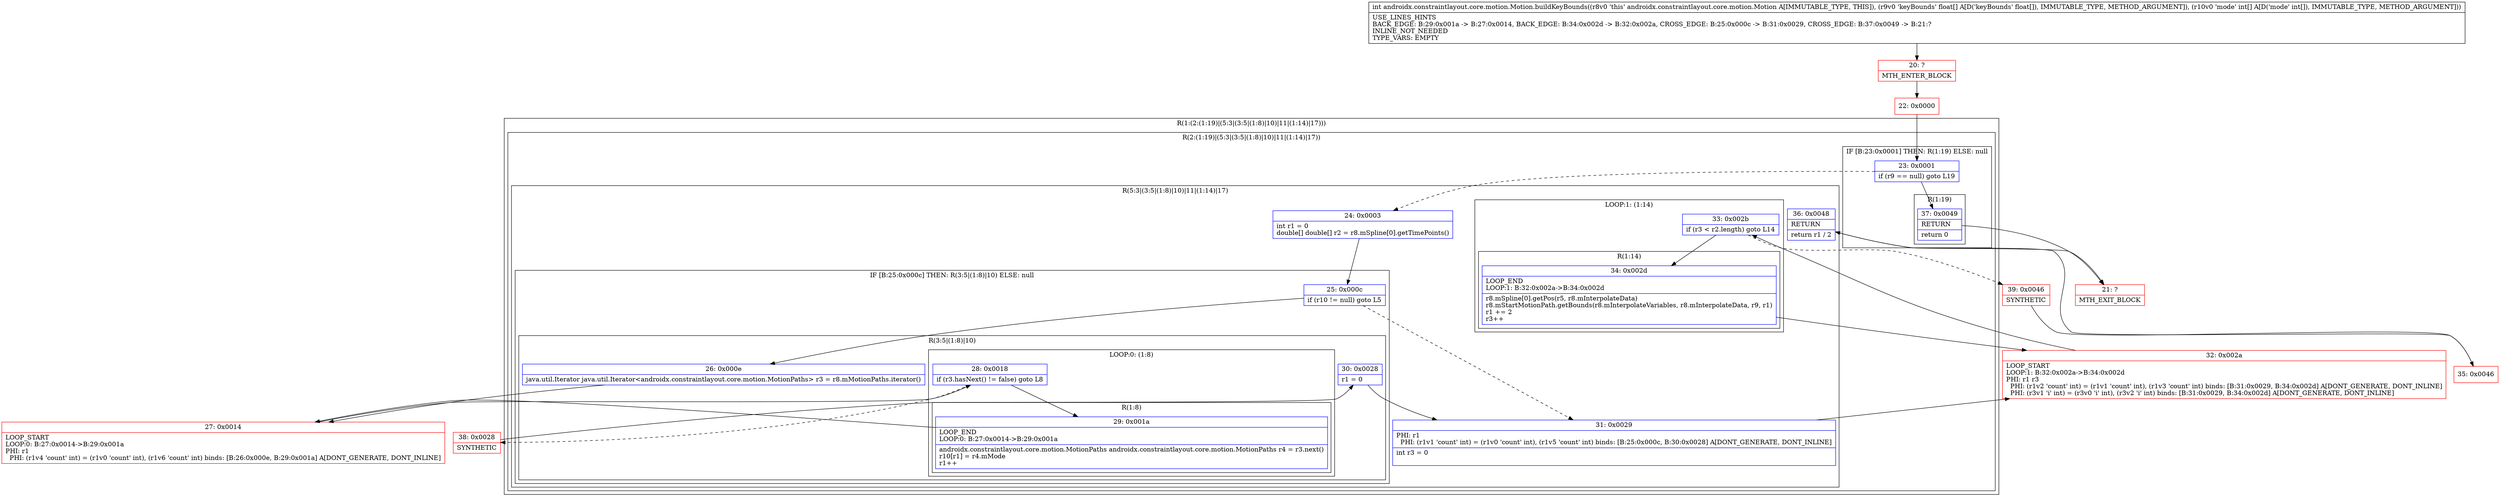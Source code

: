 digraph "CFG forandroidx.constraintlayout.core.motion.Motion.buildKeyBounds([F[I)I" {
subgraph cluster_Region_2009612201 {
label = "R(1:(2:(1:19)|(5:3|(3:5|(1:8)|10)|11|(1:14)|17)))";
node [shape=record,color=blue];
subgraph cluster_Region_1444605202 {
label = "R(2:(1:19)|(5:3|(3:5|(1:8)|10)|11|(1:14)|17))";
node [shape=record,color=blue];
subgraph cluster_IfRegion_1824192431 {
label = "IF [B:23:0x0001] THEN: R(1:19) ELSE: null";
node [shape=record,color=blue];
Node_23 [shape=record,label="{23\:\ 0x0001|if (r9 == null) goto L19\l}"];
subgraph cluster_Region_1794873054 {
label = "R(1:19)";
node [shape=record,color=blue];
Node_37 [shape=record,label="{37\:\ 0x0049|RETURN\l|return 0\l}"];
}
}
subgraph cluster_Region_1800024245 {
label = "R(5:3|(3:5|(1:8)|10)|11|(1:14)|17)";
node [shape=record,color=blue];
Node_24 [shape=record,label="{24\:\ 0x0003|int r1 = 0\ldouble[] double[] r2 = r8.mSpline[0].getTimePoints()\l}"];
subgraph cluster_IfRegion_1559808351 {
label = "IF [B:25:0x000c] THEN: R(3:5|(1:8)|10) ELSE: null";
node [shape=record,color=blue];
Node_25 [shape=record,label="{25\:\ 0x000c|if (r10 != null) goto L5\l}"];
subgraph cluster_Region_1450574675 {
label = "R(3:5|(1:8)|10)";
node [shape=record,color=blue];
Node_26 [shape=record,label="{26\:\ 0x000e|java.util.Iterator java.util.Iterator\<androidx.constraintlayout.core.motion.MotionPaths\> r3 = r8.mMotionPaths.iterator()\l}"];
subgraph cluster_LoopRegion_151327334 {
label = "LOOP:0: (1:8)";
node [shape=record,color=blue];
Node_28 [shape=record,label="{28\:\ 0x0018|if (r3.hasNext() != false) goto L8\l}"];
subgraph cluster_Region_1889243293 {
label = "R(1:8)";
node [shape=record,color=blue];
Node_29 [shape=record,label="{29\:\ 0x001a|LOOP_END\lLOOP:0: B:27:0x0014\-\>B:29:0x001a\l|androidx.constraintlayout.core.motion.MotionPaths androidx.constraintlayout.core.motion.MotionPaths r4 = r3.next()\lr10[r1] = r4.mMode\lr1++\l}"];
}
}
Node_30 [shape=record,label="{30\:\ 0x0028|r1 = 0\l}"];
}
}
Node_31 [shape=record,label="{31\:\ 0x0029|PHI: r1 \l  PHI: (r1v1 'count' int) = (r1v0 'count' int), (r1v5 'count' int) binds: [B:25:0x000c, B:30:0x0028] A[DONT_GENERATE, DONT_INLINE]\l|int r3 = 0\l\l}"];
subgraph cluster_LoopRegion_1257163171 {
label = "LOOP:1: (1:14)";
node [shape=record,color=blue];
Node_33 [shape=record,label="{33\:\ 0x002b|if (r3 \< r2.length) goto L14\l}"];
subgraph cluster_Region_419134066 {
label = "R(1:14)";
node [shape=record,color=blue];
Node_34 [shape=record,label="{34\:\ 0x002d|LOOP_END\lLOOP:1: B:32:0x002a\-\>B:34:0x002d\l|r8.mSpline[0].getPos(r5, r8.mInterpolateData)\lr8.mStartMotionPath.getBounds(r8.mInterpolateVariables, r8.mInterpolateData, r9, r1)\lr1 += 2\lr3++\l}"];
}
}
Node_36 [shape=record,label="{36\:\ 0x0048|RETURN\l|return r1 \/ 2\l}"];
}
}
}
Node_20 [shape=record,color=red,label="{20\:\ ?|MTH_ENTER_BLOCK\l}"];
Node_22 [shape=record,color=red,label="{22\:\ 0x0000}"];
Node_27 [shape=record,color=red,label="{27\:\ 0x0014|LOOP_START\lLOOP:0: B:27:0x0014\-\>B:29:0x001a\lPHI: r1 \l  PHI: (r1v4 'count' int) = (r1v0 'count' int), (r1v6 'count' int) binds: [B:26:0x000e, B:29:0x001a] A[DONT_GENERATE, DONT_INLINE]\l}"];
Node_38 [shape=record,color=red,label="{38\:\ 0x0028|SYNTHETIC\l}"];
Node_32 [shape=record,color=red,label="{32\:\ 0x002a|LOOP_START\lLOOP:1: B:32:0x002a\-\>B:34:0x002d\lPHI: r1 r3 \l  PHI: (r1v2 'count' int) = (r1v1 'count' int), (r1v3 'count' int) binds: [B:31:0x0029, B:34:0x002d] A[DONT_GENERATE, DONT_INLINE]\l  PHI: (r3v1 'i' int) = (r3v0 'i' int), (r3v2 'i' int) binds: [B:31:0x0029, B:34:0x002d] A[DONT_GENERATE, DONT_INLINE]\l}"];
Node_39 [shape=record,color=red,label="{39\:\ 0x0046|SYNTHETIC\l}"];
Node_35 [shape=record,color=red,label="{35\:\ 0x0046}"];
Node_21 [shape=record,color=red,label="{21\:\ ?|MTH_EXIT_BLOCK\l}"];
MethodNode[shape=record,label="{int androidx.constraintlayout.core.motion.Motion.buildKeyBounds((r8v0 'this' androidx.constraintlayout.core.motion.Motion A[IMMUTABLE_TYPE, THIS]), (r9v0 'keyBounds' float[] A[D('keyBounds' float[]), IMMUTABLE_TYPE, METHOD_ARGUMENT]), (r10v0 'mode' int[] A[D('mode' int[]), IMMUTABLE_TYPE, METHOD_ARGUMENT]))  | USE_LINES_HINTS\lBACK_EDGE: B:29:0x001a \-\> B:27:0x0014, BACK_EDGE: B:34:0x002d \-\> B:32:0x002a, CROSS_EDGE: B:25:0x000c \-\> B:31:0x0029, CROSS_EDGE: B:37:0x0049 \-\> B:21:?\lINLINE_NOT_NEEDED\lTYPE_VARS: EMPTY\l}"];
MethodNode -> Node_20;Node_23 -> Node_24[style=dashed];
Node_23 -> Node_37;
Node_37 -> Node_21;
Node_24 -> Node_25;
Node_25 -> Node_26;
Node_25 -> Node_31[style=dashed];
Node_26 -> Node_27;
Node_28 -> Node_29;
Node_28 -> Node_38[style=dashed];
Node_29 -> Node_27;
Node_30 -> Node_31;
Node_31 -> Node_32;
Node_33 -> Node_34;
Node_33 -> Node_39[style=dashed];
Node_34 -> Node_32;
Node_36 -> Node_21;
Node_20 -> Node_22;
Node_22 -> Node_23;
Node_27 -> Node_28;
Node_38 -> Node_30;
Node_32 -> Node_33;
Node_39 -> Node_35;
Node_35 -> Node_36;
}

